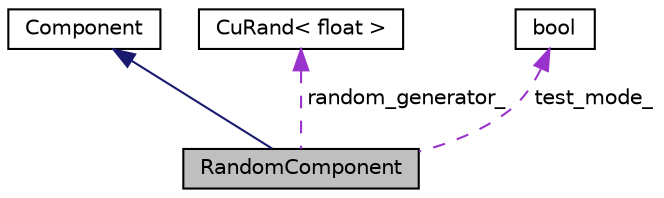 digraph "RandomComponent"
{
  edge [fontname="Helvetica",fontsize="10",labelfontname="Helvetica",labelfontsize="10"];
  node [fontname="Helvetica",fontsize="10",shape=record];
  Node5 [label="RandomComponent",height=0.2,width=0.4,color="black", fillcolor="grey75", style="filled", fontcolor="black"];
  Node6 -> Node5 [dir="back",color="midnightblue",fontsize="10",style="solid",fontname="Helvetica"];
  Node6 [label="Component",height=0.2,width=0.4,color="black", fillcolor="white", style="filled",URL="$classkaldi_1_1nnet3_1_1Component.html",tooltip="Abstract base-class for neural-net components. "];
  Node7 -> Node5 [dir="back",color="darkorchid3",fontsize="10",style="dashed",label=" random_generator_" ,fontname="Helvetica"];
  Node7 [label="CuRand\< float \>",height=0.2,width=0.4,color="black", fillcolor="white", style="filled",URL="$classkaldi_1_1CuRand.html"];
  Node8 -> Node5 [dir="back",color="darkorchid3",fontsize="10",style="dashed",label=" test_mode_" ,fontname="Helvetica"];
  Node8 [label="bool",height=0.2,width=0.4,color="black", fillcolor="white", style="filled",URL="$classbool.html"];
}
